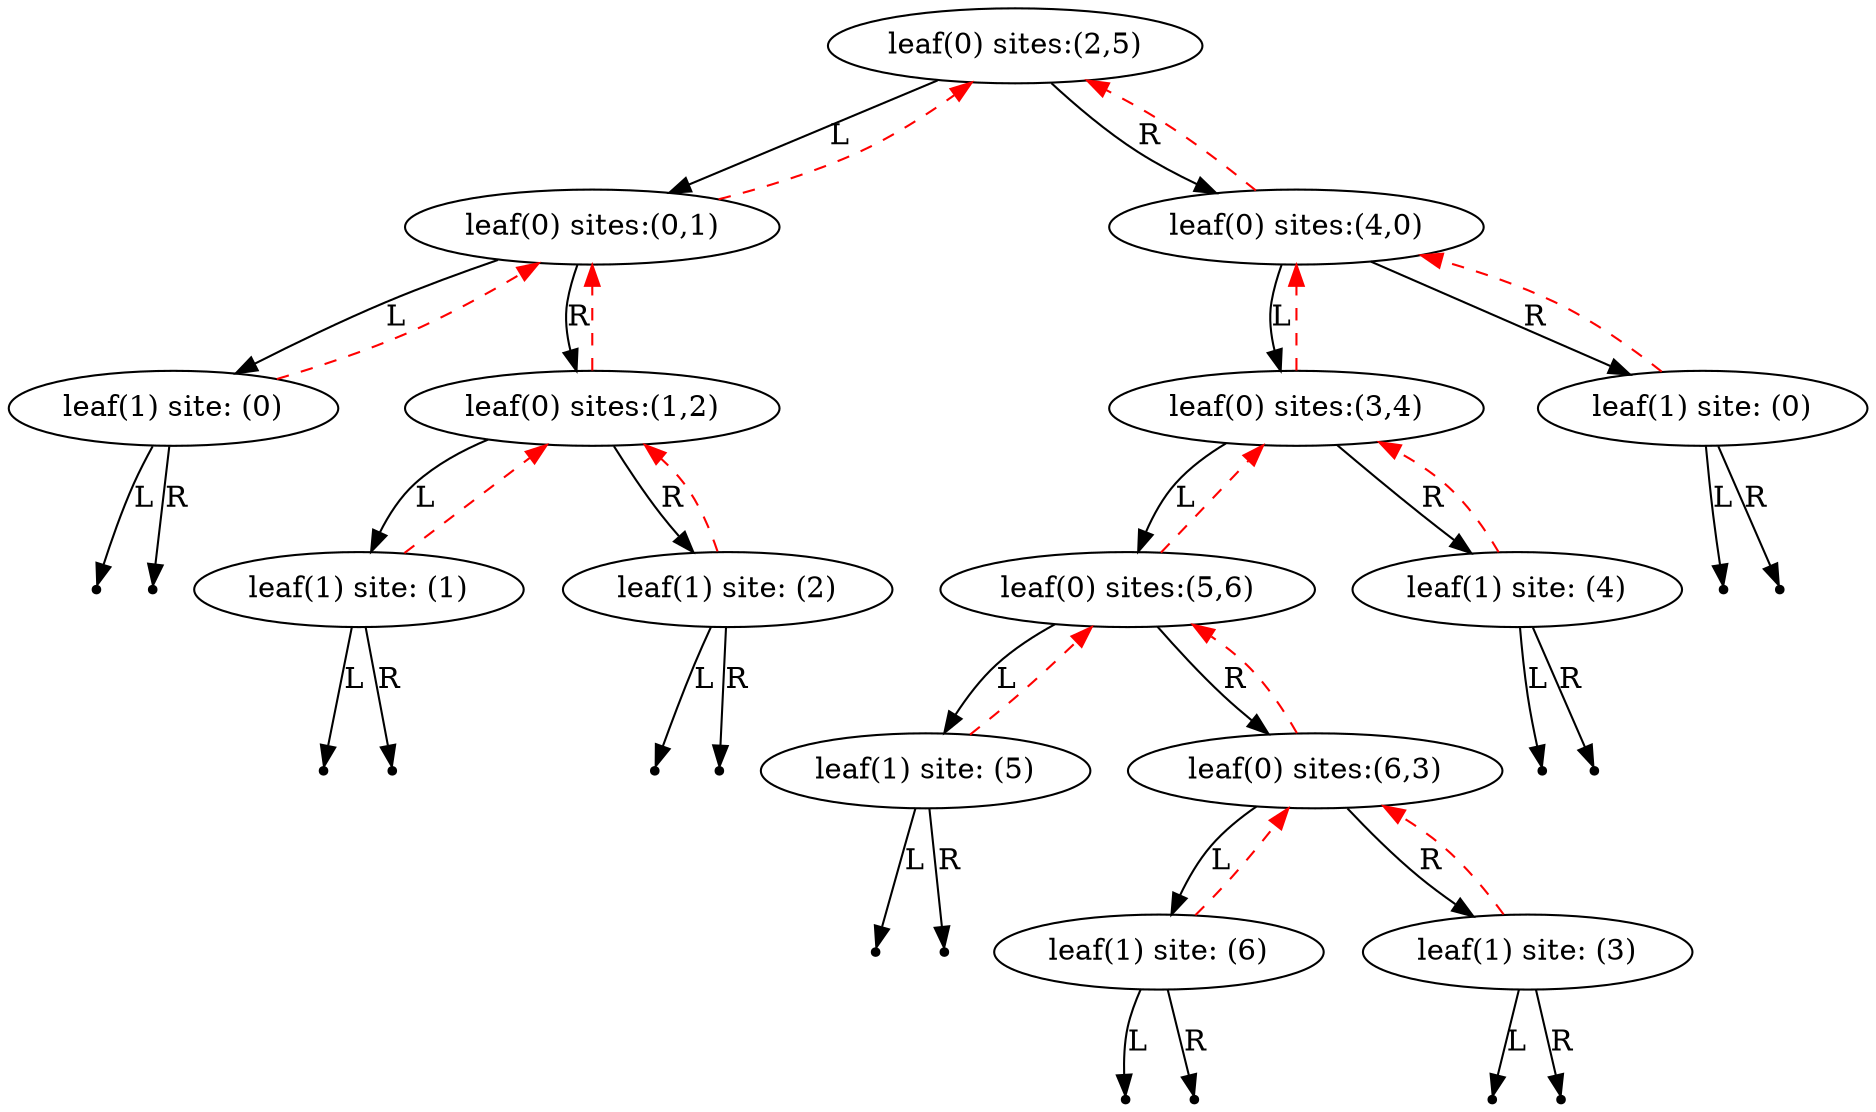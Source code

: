 digraph{
868351965[label="leaf(0) sites:(2,5)"];
868351965 -> 765334738[label="L"]
765334738[label="leaf(0) sites:(0,1)"];
765334738 -> 295808629[label="L"]
295808629[label="leaf(1) site: (0)"];
nullptr_l_295808629[shape=point];
295808629 -> nullptr_l_295808629[label="L"]
nullptr_r_295808629[shape=point];
295808629 -> nullptr_r_295808629[label="R"]
295808629 -> 765334738[color=red style=dashed]
765334738 -> 1555810283[label="R"]
1555810283[label="leaf(0) sites:(1,2)"];
1555810283 -> 1510627799[label="L"]
1510627799[label="leaf(1) site: (1)"];
nullptr_l_1510627799[shape=point];
1510627799 -> nullptr_l_1510627799[label="L"]
nullptr_r_1510627799[shape=point];
1510627799 -> nullptr_r_1510627799[label="R"]
1510627799 -> 1555810283[color=red style=dashed]
1555810283 -> 469460817[label="R"]
469460817[label="leaf(1) site: (2)"];
nullptr_l_469460817[shape=point];
469460817 -> nullptr_l_469460817[label="L"]
nullptr_r_469460817[shape=point];
469460817 -> nullptr_r_469460817[label="R"]
469460817 -> 1555810283[color=red style=dashed]
1555810283 -> 765334738[color=red style=dashed]
765334738 -> 868351965[color=red style=dashed]
868351965 -> 129329764[label="R"]
129329764[label="leaf(0) sites:(4,0)"];
129329764 -> 1755282109[label="L"]
1755282109[label="leaf(0) sites:(3,4)"];
1755282109 -> 556605234[label="L"]
556605234[label="leaf(0) sites:(5,6)"];
556605234 -> 1078092743[label="L"]
1078092743[label="leaf(1) site: (5)"];
nullptr_l_1078092743[shape=point];
1078092743 -> nullptr_l_1078092743[label="L"]
nullptr_r_1078092743[shape=point];
1078092743 -> nullptr_r_1078092743[label="R"]
1078092743 -> 556605234[color=red style=dashed]
556605234 -> 833933430[label="R"]
833933430[label="leaf(0) sites:(6,3)"];
833933430 -> 1210384918[label="L"]
1210384918[label="leaf(1) site: (6)"];
nullptr_l_1210384918[shape=point];
1210384918 -> nullptr_l_1210384918[label="L"]
nullptr_r_1210384918[shape=point];
1210384918 -> nullptr_r_1210384918[label="R"]
1210384918 -> 833933430[color=red style=dashed]
833933430 -> 447201866[label="R"]
447201866[label="leaf(1) site: (3)"];
nullptr_l_447201866[shape=point];
447201866 -> nullptr_l_447201866[label="L"]
nullptr_r_447201866[shape=point];
447201866 -> nullptr_r_447201866[label="R"]
447201866 -> 833933430[color=red style=dashed]
833933430 -> 556605234[color=red style=dashed]
556605234 -> 1755282109[color=red style=dashed]
1755282109 -> 592327759[label="R"]
592327759[label="leaf(1) site: (4)"];
nullptr_l_592327759[shape=point];
592327759 -> nullptr_l_592327759[label="L"]
nullptr_r_592327759[shape=point];
592327759 -> nullptr_r_592327759[label="R"]
592327759 -> 1755282109[color=red style=dashed]
1755282109 -> 129329764[color=red style=dashed]
129329764 -> 245246554[label="R"]
245246554[label="leaf(1) site: (0)"];
nullptr_l_245246554[shape=point];
245246554 -> nullptr_l_245246554[label="L"]
nullptr_r_245246554[shape=point];
245246554 -> nullptr_r_245246554[label="R"]
245246554 -> 129329764[color=red style=dashed]
129329764 -> 868351965[color=red style=dashed]
}
